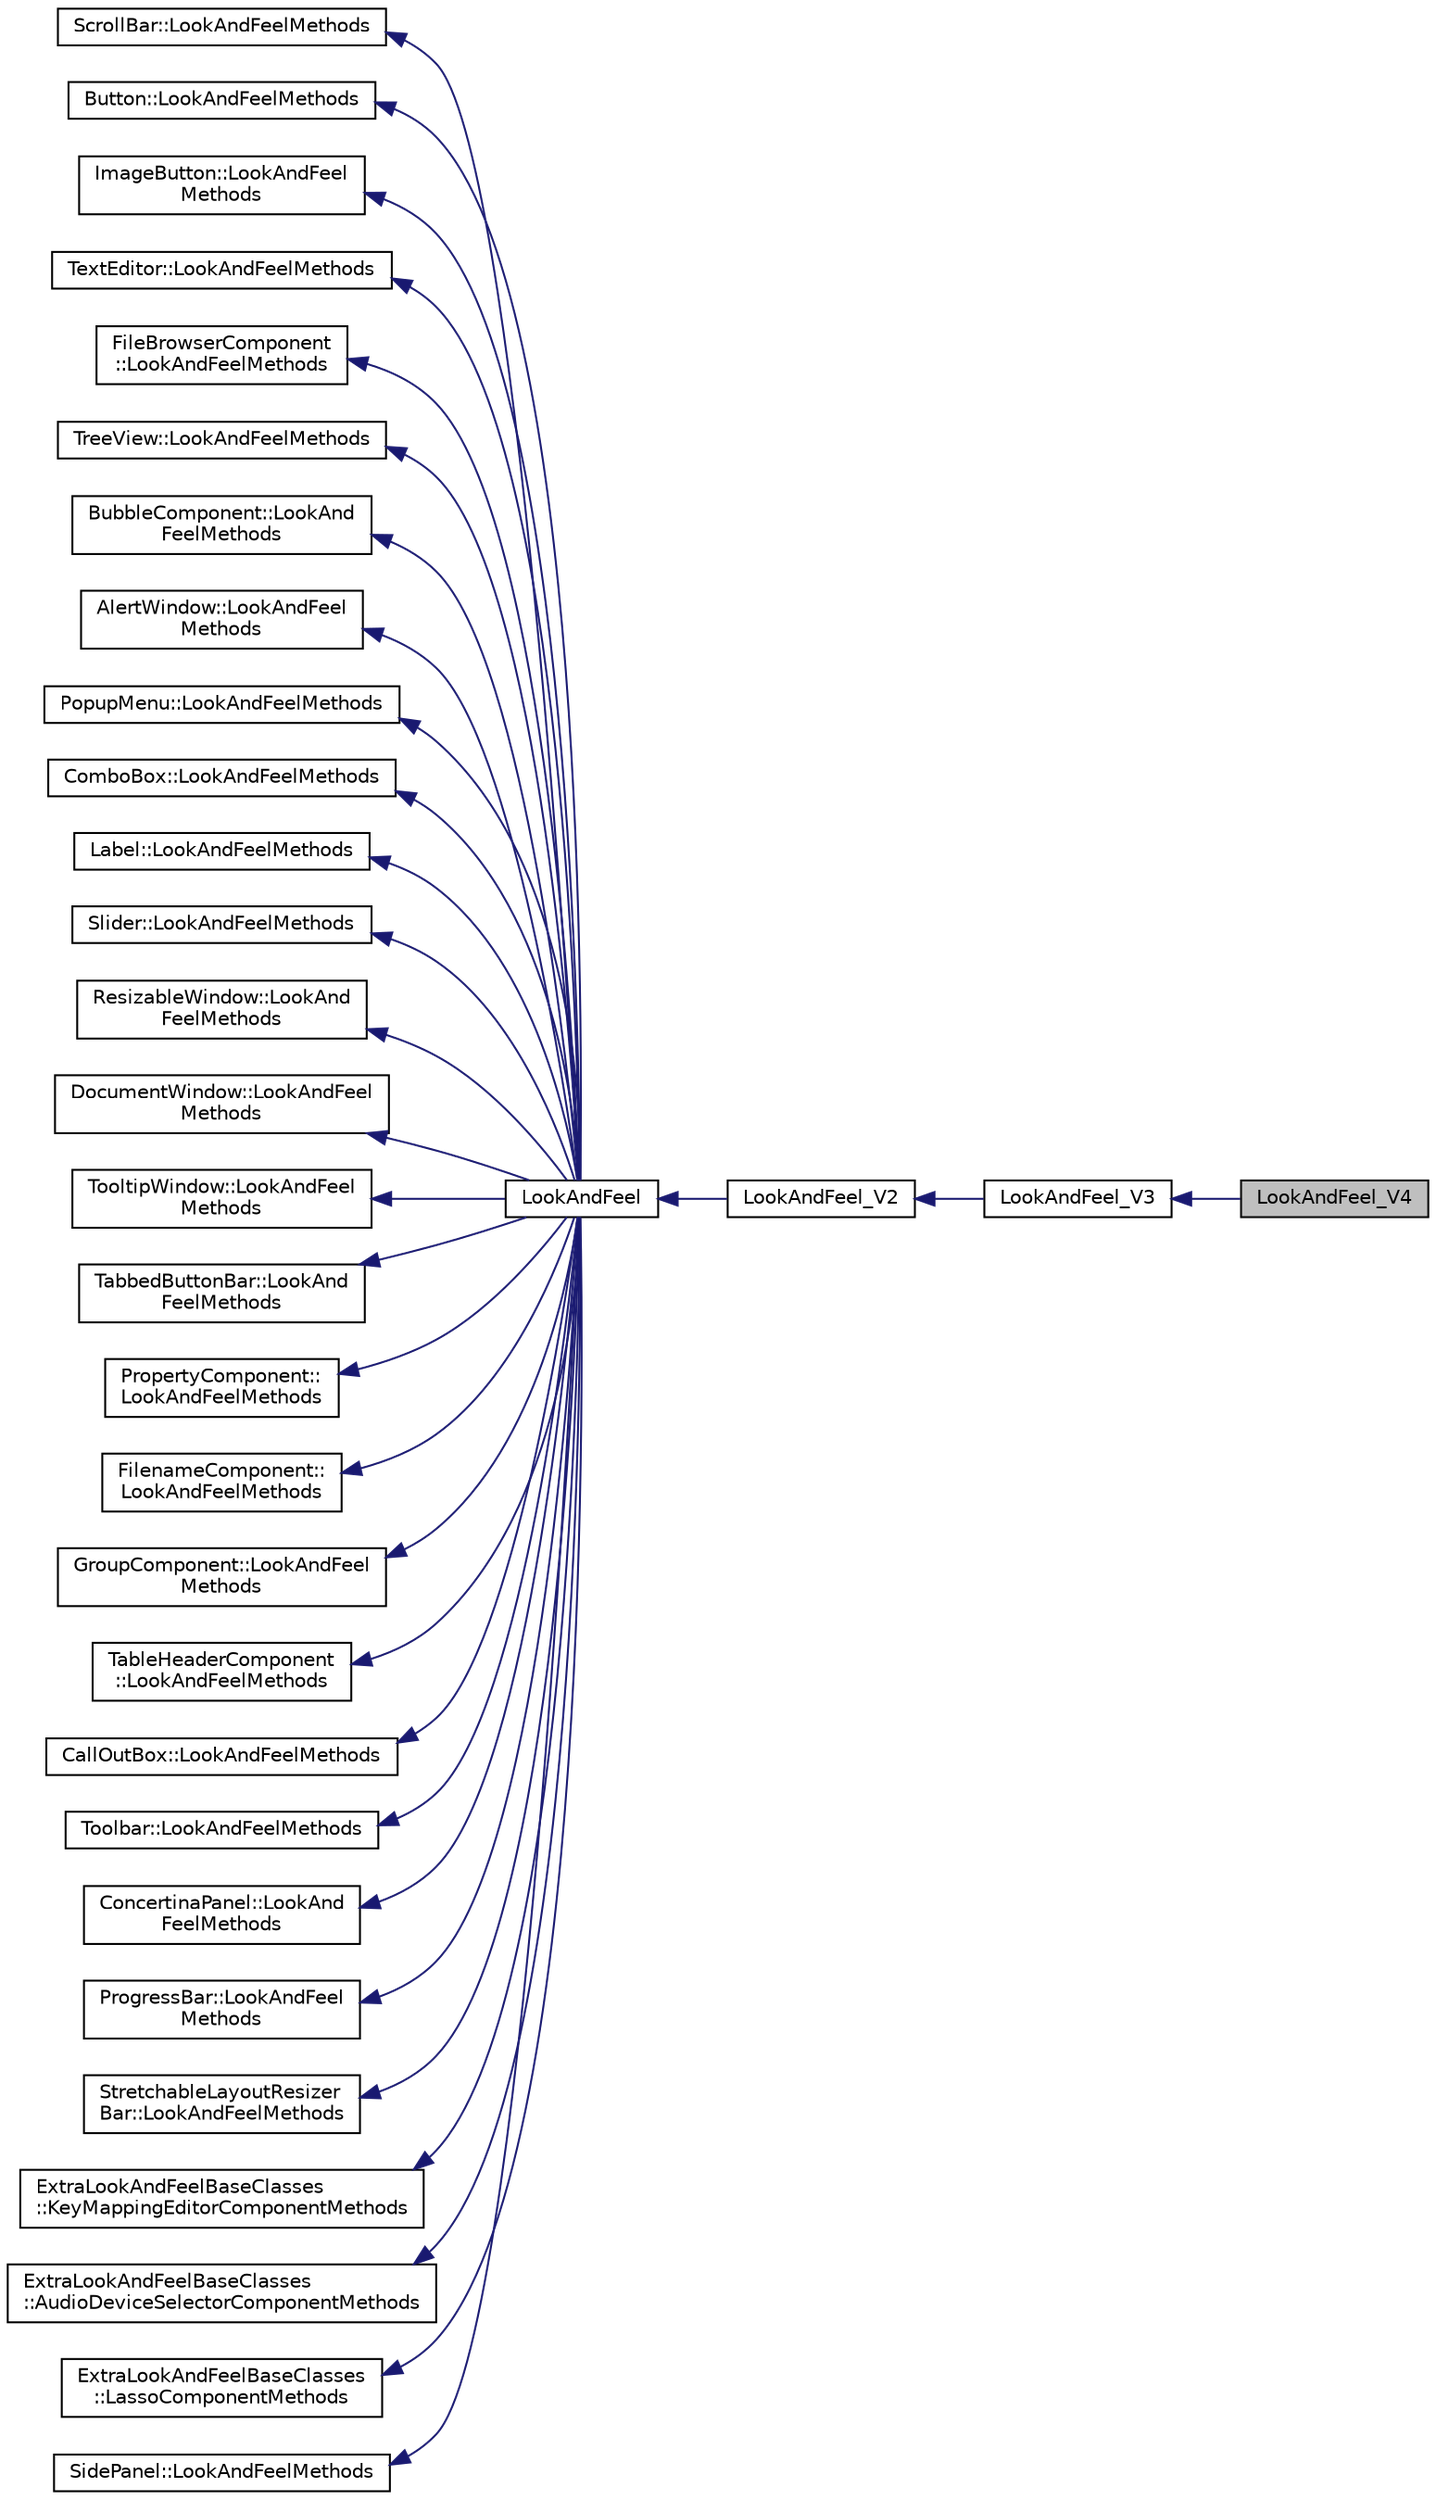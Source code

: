 digraph "LookAndFeel_V4"
{
  bgcolor="transparent";
  edge [fontname="Helvetica",fontsize="10",labelfontname="Helvetica",labelfontsize="10"];
  node [fontname="Helvetica",fontsize="10",shape=record];
  rankdir="LR";
  Node0 [label="LookAndFeel_V4",height=0.2,width=0.4,color="black", fillcolor="grey75", style="filled", fontcolor="black"];
  Node1 -> Node0 [dir="back",color="midnightblue",fontsize="10",style="solid",fontname="Helvetica"];
  Node1 [label="LookAndFeel_V3",height=0.2,width=0.4,color="black",URL="$classLookAndFeel__V3.html",tooltip="The latest JUCE look-and-feel style, as introduced in 2013. "];
  Node2 -> Node1 [dir="back",color="midnightblue",fontsize="10",style="solid",fontname="Helvetica"];
  Node2 [label="LookAndFeel_V2",height=0.2,width=0.4,color="black",URL="$classLookAndFeel__V2.html",tooltip="This LookAndFeel subclass implements the juce style from around 2008-12. "];
  Node3 -> Node2 [dir="back",color="midnightblue",fontsize="10",style="solid",fontname="Helvetica"];
  Node3 [label="LookAndFeel",height=0.2,width=0.4,color="black",URL="$classLookAndFeel.html",tooltip="LookAndFeel objects define the appearance of all the JUCE widgets, and subclasses can be used to appl..."];
  Node4 -> Node3 [dir="back",color="midnightblue",fontsize="10",style="solid",fontname="Helvetica"];
  Node4 [label="ScrollBar::LookAndFeelMethods",height=0.2,width=0.4,color="black",URL="$structScrollBar_1_1LookAndFeelMethods.html",tooltip="This abstract base class is implemented by LookAndFeel classes to provide scrollbar-drawing functiona..."];
  Node5 -> Node3 [dir="back",color="midnightblue",fontsize="10",style="solid",fontname="Helvetica"];
  Node5 [label="Button::LookAndFeelMethods",height=0.2,width=0.4,color="black",URL="$structButton_1_1LookAndFeelMethods.html",tooltip="This abstract base class is implemented by LookAndFeel classes to provide button-drawing functionalit..."];
  Node6 -> Node3 [dir="back",color="midnightblue",fontsize="10",style="solid",fontname="Helvetica"];
  Node6 [label="ImageButton::LookAndFeel\lMethods",height=0.2,width=0.4,color="black",URL="$structImageButton_1_1LookAndFeelMethods.html",tooltip="This abstract base class is implemented by LookAndFeel classes. "];
  Node7 -> Node3 [dir="back",color="midnightblue",fontsize="10",style="solid",fontname="Helvetica"];
  Node7 [label="TextEditor::LookAndFeelMethods",height=0.2,width=0.4,color="black",URL="$structTextEditor_1_1LookAndFeelMethods.html",tooltip="This abstract base class is implemented by LookAndFeel classes to provide TextEditor drawing function..."];
  Node8 -> Node3 [dir="back",color="midnightblue",fontsize="10",style="solid",fontname="Helvetica"];
  Node8 [label="FileBrowserComponent\l::LookAndFeelMethods",height=0.2,width=0.4,color="black",URL="$structFileBrowserComponent_1_1LookAndFeelMethods.html",tooltip="This abstract base class is implemented by LookAndFeel classes to provide various file-browser layout..."];
  Node9 -> Node3 [dir="back",color="midnightblue",fontsize="10",style="solid",fontname="Helvetica"];
  Node9 [label="TreeView::LookAndFeelMethods",height=0.2,width=0.4,color="black",URL="$structTreeView_1_1LookAndFeelMethods.html",tooltip="This abstract base class is implemented by LookAndFeel classes to provide treeview drawing functional..."];
  Node10 -> Node3 [dir="back",color="midnightblue",fontsize="10",style="solid",fontname="Helvetica"];
  Node10 [label="BubbleComponent::LookAnd\lFeelMethods",height=0.2,width=0.4,color="black",URL="$structBubbleComponent_1_1LookAndFeelMethods.html",tooltip="This abstract base class is implemented by LookAndFeel classes. "];
  Node11 -> Node3 [dir="back",color="midnightblue",fontsize="10",style="solid",fontname="Helvetica"];
  Node11 [label="AlertWindow::LookAndFeel\lMethods",height=0.2,width=0.4,color="black",URL="$structAlertWindow_1_1LookAndFeelMethods.html",tooltip="This abstract base class is implemented by LookAndFeel classes to provide alert-window drawing functi..."];
  Node12 -> Node3 [dir="back",color="midnightblue",fontsize="10",style="solid",fontname="Helvetica"];
  Node12 [label="PopupMenu::LookAndFeelMethods",height=0.2,width=0.4,color="black",URL="$structPopupMenu_1_1LookAndFeelMethods.html",tooltip="This abstract base class is implemented by LookAndFeel classes to provide menu drawing functionality..."];
  Node13 -> Node3 [dir="back",color="midnightblue",fontsize="10",style="solid",fontname="Helvetica"];
  Node13 [label="ComboBox::LookAndFeelMethods",height=0.2,width=0.4,color="black",URL="$structComboBox_1_1LookAndFeelMethods.html",tooltip="This abstract base class is implemented by LookAndFeel classes to provide ComboBox functionality..."];
  Node14 -> Node3 [dir="back",color="midnightblue",fontsize="10",style="solid",fontname="Helvetica"];
  Node14 [label="Label::LookAndFeelMethods",height=0.2,width=0.4,color="black",URL="$structLabel_1_1LookAndFeelMethods.html",tooltip="This abstract base class is implemented by LookAndFeel classes to provide label drawing functionality..."];
  Node15 -> Node3 [dir="back",color="midnightblue",fontsize="10",style="solid",fontname="Helvetica"];
  Node15 [label="Slider::LookAndFeelMethods",height=0.2,width=0.4,color="black",URL="$structSlider_1_1LookAndFeelMethods.html",tooltip="This abstract base class is implemented by LookAndFeel classes to provide slider drawing functionalit..."];
  Node16 -> Node3 [dir="back",color="midnightblue",fontsize="10",style="solid",fontname="Helvetica"];
  Node16 [label="ResizableWindow::LookAnd\lFeelMethods",height=0.2,width=0.4,color="black",URL="$structResizableWindow_1_1LookAndFeelMethods.html",tooltip="This abstract base class is implemented by LookAndFeel classes to provide window drawing functionalit..."];
  Node17 -> Node3 [dir="back",color="midnightblue",fontsize="10",style="solid",fontname="Helvetica"];
  Node17 [label="DocumentWindow::LookAndFeel\lMethods",height=0.2,width=0.4,color="black",URL="$structDocumentWindow_1_1LookAndFeelMethods.html",tooltip="This abstract base class is implemented by LookAndFeel classes to provide window drawing functionalit..."];
  Node18 -> Node3 [dir="back",color="midnightblue",fontsize="10",style="solid",fontname="Helvetica"];
  Node18 [label="TooltipWindow::LookAndFeel\lMethods",height=0.2,width=0.4,color="black",URL="$structTooltipWindow_1_1LookAndFeelMethods.html",tooltip="This abstract base class is implemented by LookAndFeel classes to provide window drawing functionalit..."];
  Node19 -> Node3 [dir="back",color="midnightblue",fontsize="10",style="solid",fontname="Helvetica"];
  Node19 [label="TabbedButtonBar::LookAnd\lFeelMethods",height=0.2,width=0.4,color="black",URL="$structTabbedButtonBar_1_1LookAndFeelMethods.html",tooltip="This abstract base class is implemented by LookAndFeel classes to provide window drawing functionalit..."];
  Node20 -> Node3 [dir="back",color="midnightblue",fontsize="10",style="solid",fontname="Helvetica"];
  Node20 [label="PropertyComponent::\lLookAndFeelMethods",height=0.2,width=0.4,color="black",URL="$structPropertyComponent_1_1LookAndFeelMethods.html",tooltip="This abstract base class is implemented by LookAndFeel classes. "];
  Node21 -> Node3 [dir="back",color="midnightblue",fontsize="10",style="solid",fontname="Helvetica"];
  Node21 [label="FilenameComponent::\lLookAndFeelMethods",height=0.2,width=0.4,color="black",URL="$structFilenameComponent_1_1LookAndFeelMethods.html",tooltip="This abstract base class is implemented by LookAndFeel classes. "];
  Node22 -> Node3 [dir="back",color="midnightblue",fontsize="10",style="solid",fontname="Helvetica"];
  Node22 [label="GroupComponent::LookAndFeel\lMethods",height=0.2,width=0.4,color="black",URL="$structGroupComponent_1_1LookAndFeelMethods.html",tooltip="This abstract base class is implemented by LookAndFeel classes. "];
  Node23 -> Node3 [dir="back",color="midnightblue",fontsize="10",style="solid",fontname="Helvetica"];
  Node23 [label="TableHeaderComponent\l::LookAndFeelMethods",height=0.2,width=0.4,color="black",URL="$structTableHeaderComponent_1_1LookAndFeelMethods.html",tooltip="This abstract base class is implemented by LookAndFeel classes. "];
  Node24 -> Node3 [dir="back",color="midnightblue",fontsize="10",style="solid",fontname="Helvetica"];
  Node24 [label="CallOutBox::LookAndFeelMethods",height=0.2,width=0.4,color="black",URL="$structCallOutBox_1_1LookAndFeelMethods.html",tooltip="This abstract base class is implemented by LookAndFeel classes. "];
  Node25 -> Node3 [dir="back",color="midnightblue",fontsize="10",style="solid",fontname="Helvetica"];
  Node25 [label="Toolbar::LookAndFeelMethods",height=0.2,width=0.4,color="black",URL="$structToolbar_1_1LookAndFeelMethods.html",tooltip="This abstract base class is implemented by LookAndFeel classes. "];
  Node26 -> Node3 [dir="back",color="midnightblue",fontsize="10",style="solid",fontname="Helvetica"];
  Node26 [label="ConcertinaPanel::LookAnd\lFeelMethods",height=0.2,width=0.4,color="black",URL="$structConcertinaPanel_1_1LookAndFeelMethods.html",tooltip="This abstract base class is implemented by LookAndFeel classes. "];
  Node27 -> Node3 [dir="back",color="midnightblue",fontsize="10",style="solid",fontname="Helvetica"];
  Node27 [label="ProgressBar::LookAndFeel\lMethods",height=0.2,width=0.4,color="black",URL="$structProgressBar_1_1LookAndFeelMethods.html",tooltip="This abstract base class is implemented by LookAndFeel classes. "];
  Node28 -> Node3 [dir="back",color="midnightblue",fontsize="10",style="solid",fontname="Helvetica"];
  Node28 [label="StretchableLayoutResizer\lBar::LookAndFeelMethods",height=0.2,width=0.4,color="black",URL="$structStretchableLayoutResizerBar_1_1LookAndFeelMethods.html",tooltip="This abstract base class is implemented by LookAndFeel classes. "];
  Node29 -> Node3 [dir="back",color="midnightblue",fontsize="10",style="solid",fontname="Helvetica"];
  Node29 [label="ExtraLookAndFeelBaseClasses\l::KeyMappingEditorComponentMethods",height=0.2,width=0.4,color="black",URL="$structExtraLookAndFeelBaseClasses_1_1KeyMappingEditorComponentMethods.html",tooltip="This abstract base class is implemented by LookAndFeel classes. "];
  Node30 -> Node3 [dir="back",color="midnightblue",fontsize="10",style="solid",fontname="Helvetica"];
  Node30 [label="ExtraLookAndFeelBaseClasses\l::AudioDeviceSelectorComponentMethods",height=0.2,width=0.4,color="black",URL="$structExtraLookAndFeelBaseClasses_1_1AudioDeviceSelectorComponentMethods.html",tooltip="This abstract base class is implemented by LookAndFeel classes. "];
  Node31 -> Node3 [dir="back",color="midnightblue",fontsize="10",style="solid",fontname="Helvetica"];
  Node31 [label="ExtraLookAndFeelBaseClasses\l::LassoComponentMethods",height=0.2,width=0.4,color="black",URL="$structExtraLookAndFeelBaseClasses_1_1LassoComponentMethods.html",tooltip="This abstract base class is implemented by LookAndFeel classes. "];
  Node32 -> Node3 [dir="back",color="midnightblue",fontsize="10",style="solid",fontname="Helvetica"];
  Node32 [label="SidePanel::LookAndFeelMethods",height=0.2,width=0.4,color="black",URL="$structSidePanel_1_1LookAndFeelMethods.html",tooltip="This abstract base class is implemented by LookAndFeel classes to provide SidePanel drawing functiona..."];
}
